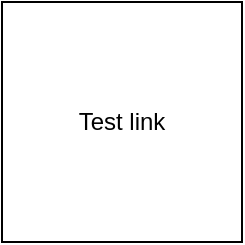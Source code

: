<mxfile version="24.4.0" type="github">
  <diagram name="Page-1" id="wBEhezVds0fmZo0EzXzt">
    <mxGraphModel dx="1867" dy="964" grid="1" gridSize="10" guides="1" tooltips="1" connect="1" arrows="1" fold="1" page="1" pageScale="1" pageWidth="850" pageHeight="1100" math="0" shadow="0">
      <root>
        <mxCell id="0" />
        <mxCell id="1" parent="0" />
        <UserObject label="Test link" link="data:page/id,wBEhezVds0fmZo0EzXzt" id="Mo2Zi3DV5MOy6MC5i4tO-1">
          <mxCell style="whiteSpace=wrap;html=1;aspect=fixed;" vertex="1" parent="1">
            <mxGeometry x="210" y="290" width="120" height="120" as="geometry" />
          </mxCell>
        </UserObject>
      </root>
    </mxGraphModel>
  </diagram>
</mxfile>

